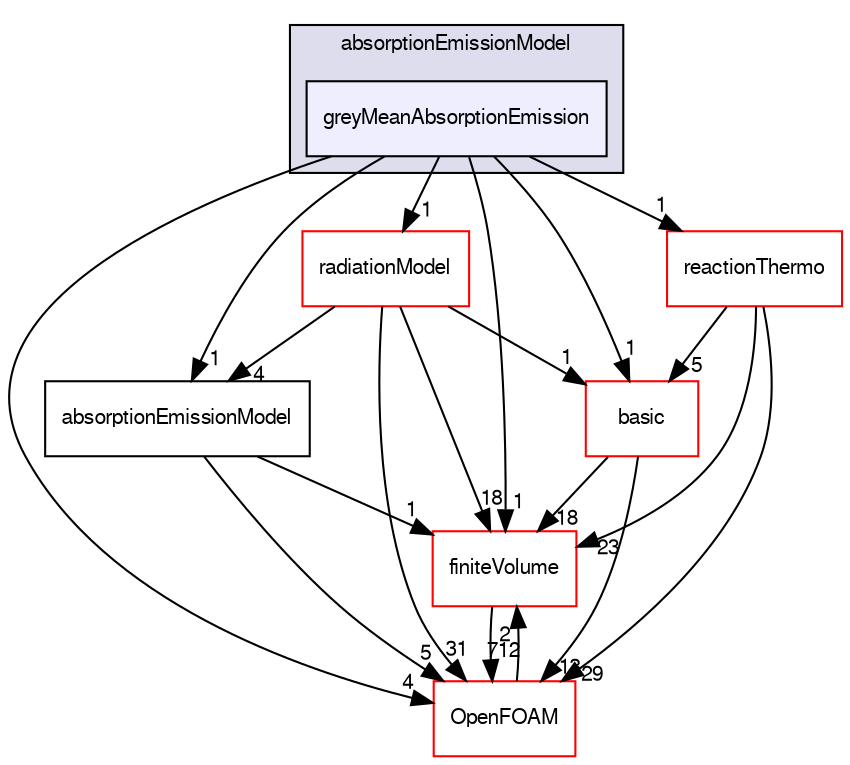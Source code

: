 digraph "src/thermophysicalModels/radiationModels/submodels/absorptionEmissionModel/greyMeanAbsorptionEmission" {
  bgcolor=transparent;
  compound=true
  node [ fontsize="10", fontname="FreeSans"];
  edge [ labelfontsize="10", labelfontname="FreeSans"];
  subgraph clusterdir_8da48cd766041b1f9ce07837accff795 {
    graph [ bgcolor="#ddddee", pencolor="black", label="absorptionEmissionModel" fontname="FreeSans", fontsize="10", URL="dir_8da48cd766041b1f9ce07837accff795.html"]
  dir_10aa486448d41d17d49bbeade8af2eba [shape=box, label="greyMeanAbsorptionEmission", style="filled", fillcolor="#eeeeff", pencolor="black", URL="dir_10aa486448d41d17d49bbeade8af2eba.html"];
  }
  dir_9bd15774b555cf7259a6fa18f99fe99b [shape=box label="finiteVolume" color="red" URL="dir_9bd15774b555cf7259a6fa18f99fe99b.html"];
  dir_19afdd5b06bcc2a4ff1743ba7fb9799e [shape=box label="absorptionEmissionModel" URL="dir_19afdd5b06bcc2a4ff1743ba7fb9799e.html"];
  dir_08c5a0922f0d1752bb9c4bf65110e65b [shape=box label="radiationModel" color="red" URL="dir_08c5a0922f0d1752bb9c4bf65110e65b.html"];
  dir_c5473ff19b20e6ec4dfe5c310b3778a8 [shape=box label="OpenFOAM" color="red" URL="dir_c5473ff19b20e6ec4dfe5c310b3778a8.html"];
  dir_87c7a4a86ffb283740ec390ea55551cb [shape=box label="reactionThermo" color="red" URL="dir_87c7a4a86ffb283740ec390ea55551cb.html"];
  dir_38cb9973e0eaf6834e10b18bff965c4b [shape=box label="basic" color="red" URL="dir_38cb9973e0eaf6834e10b18bff965c4b.html"];
  dir_9bd15774b555cf7259a6fa18f99fe99b->dir_c5473ff19b20e6ec4dfe5c310b3778a8 [headlabel="712", labeldistance=1.5 headhref="dir_000749_001732.html"];
  dir_19afdd5b06bcc2a4ff1743ba7fb9799e->dir_9bd15774b555cf7259a6fa18f99fe99b [headlabel="1", labeldistance=1.5 headhref="dir_002650_000749.html"];
  dir_19afdd5b06bcc2a4ff1743ba7fb9799e->dir_c5473ff19b20e6ec4dfe5c310b3778a8 [headlabel="5", labeldistance=1.5 headhref="dir_002650_001732.html"];
  dir_10aa486448d41d17d49bbeade8af2eba->dir_9bd15774b555cf7259a6fa18f99fe99b [headlabel="1", labeldistance=1.5 headhref="dir_002653_000749.html"];
  dir_10aa486448d41d17d49bbeade8af2eba->dir_19afdd5b06bcc2a4ff1743ba7fb9799e [headlabel="1", labeldistance=1.5 headhref="dir_002653_002650.html"];
  dir_10aa486448d41d17d49bbeade8af2eba->dir_08c5a0922f0d1752bb9c4bf65110e65b [headlabel="1", labeldistance=1.5 headhref="dir_002653_002413.html"];
  dir_10aa486448d41d17d49bbeade8af2eba->dir_c5473ff19b20e6ec4dfe5c310b3778a8 [headlabel="4", labeldistance=1.5 headhref="dir_002653_001732.html"];
  dir_10aa486448d41d17d49bbeade8af2eba->dir_87c7a4a86ffb283740ec390ea55551cb [headlabel="1", labeldistance=1.5 headhref="dir_002653_002665.html"];
  dir_10aa486448d41d17d49bbeade8af2eba->dir_38cb9973e0eaf6834e10b18bff965c4b [headlabel="1", labeldistance=1.5 headhref="dir_002653_002555.html"];
  dir_08c5a0922f0d1752bb9c4bf65110e65b->dir_9bd15774b555cf7259a6fa18f99fe99b [headlabel="18", labeldistance=1.5 headhref="dir_002413_000749.html"];
  dir_08c5a0922f0d1752bb9c4bf65110e65b->dir_19afdd5b06bcc2a4ff1743ba7fb9799e [headlabel="4", labeldistance=1.5 headhref="dir_002413_002650.html"];
  dir_08c5a0922f0d1752bb9c4bf65110e65b->dir_c5473ff19b20e6ec4dfe5c310b3778a8 [headlabel="31", labeldistance=1.5 headhref="dir_002413_001732.html"];
  dir_08c5a0922f0d1752bb9c4bf65110e65b->dir_38cb9973e0eaf6834e10b18bff965c4b [headlabel="1", labeldistance=1.5 headhref="dir_002413_002555.html"];
  dir_c5473ff19b20e6ec4dfe5c310b3778a8->dir_9bd15774b555cf7259a6fa18f99fe99b [headlabel="2", labeldistance=1.5 headhref="dir_001732_000749.html"];
  dir_87c7a4a86ffb283740ec390ea55551cb->dir_9bd15774b555cf7259a6fa18f99fe99b [headlabel="23", labeldistance=1.5 headhref="dir_002665_000749.html"];
  dir_87c7a4a86ffb283740ec390ea55551cb->dir_c5473ff19b20e6ec4dfe5c310b3778a8 [headlabel="29", labeldistance=1.5 headhref="dir_002665_001732.html"];
  dir_87c7a4a86ffb283740ec390ea55551cb->dir_38cb9973e0eaf6834e10b18bff965c4b [headlabel="5", labeldistance=1.5 headhref="dir_002665_002555.html"];
  dir_38cb9973e0eaf6834e10b18bff965c4b->dir_9bd15774b555cf7259a6fa18f99fe99b [headlabel="18", labeldistance=1.5 headhref="dir_002555_000749.html"];
  dir_38cb9973e0eaf6834e10b18bff965c4b->dir_c5473ff19b20e6ec4dfe5c310b3778a8 [headlabel="13", labeldistance=1.5 headhref="dir_002555_001732.html"];
}
